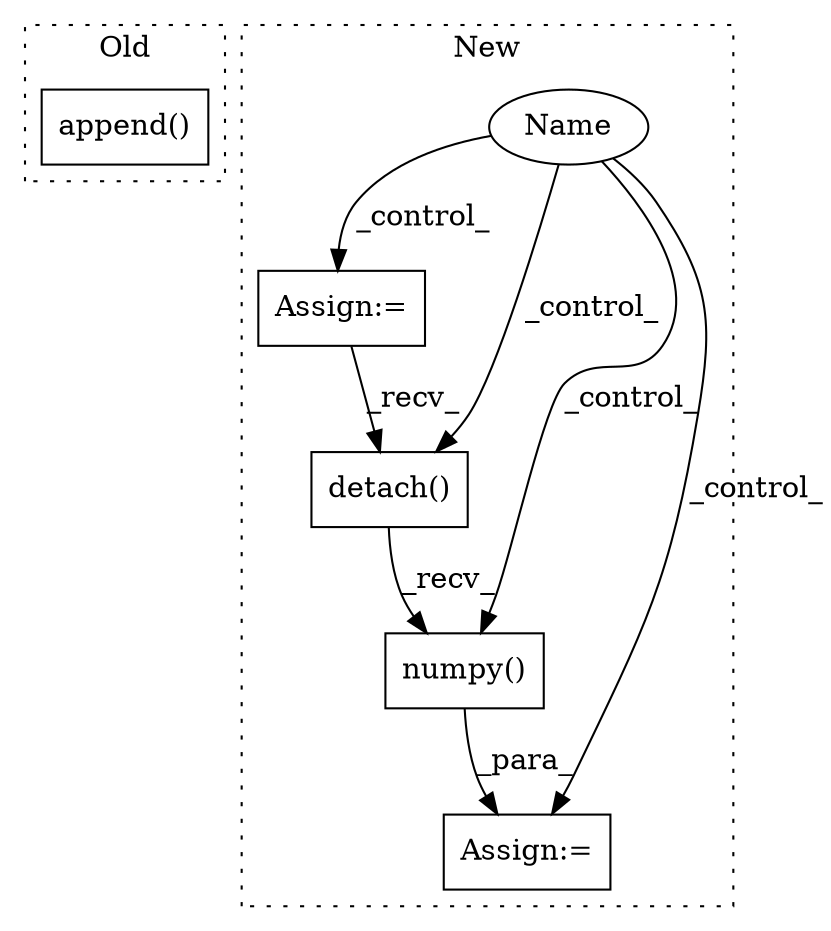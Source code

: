 digraph G {
subgraph cluster0 {
1 [label="append()" a="75" s="2556,2719" l="11,1" shape="box"];
label = "Old";
style="dotted";
}
subgraph cluster1 {
2 [label="detach()" a="75" s="1777" l="21" shape="box"];
3 [label="numpy()" a="75" s="1777" l="29" shape="box"];
4 [label="Assign:=" a="68" s="1735" l="3" shape="box"];
5 [label="Assign:=" a="68" s="1774" l="3" shape="box"];
6 [label="Name" a="87" s="1709" l="6" shape="ellipse"];
label = "New";
style="dotted";
}
2 -> 3 [label="_recv_"];
3 -> 5 [label="_para_"];
4 -> 2 [label="_recv_"];
6 -> 5 [label="_control_"];
6 -> 4 [label="_control_"];
6 -> 2 [label="_control_"];
6 -> 3 [label="_control_"];
}
